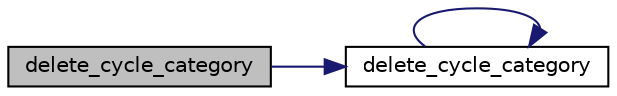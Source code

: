 digraph "delete_cycle_category"
{
 // LATEX_PDF_SIZE
  edge [fontname="Helvetica",fontsize="10",labelfontname="Helvetica",labelfontsize="10"];
  node [fontname="Helvetica",fontsize="10",shape=record];
  rankdir="LR";
  Node1 [label="delete_cycle_category",height=0.2,width=0.4,color="black", fillcolor="grey75", style="filled", fontcolor="black",tooltip=" "];
  Node1 -> Node2 [color="midnightblue",fontsize="10",style="solid",fontname="Helvetica"];
  Node2 [label="delete_cycle_category",height=0.2,width=0.4,color="black", fillcolor="white", style="filled",URL="$category__functions_8c.html#a83fdf3b84d1599eb72be1b405812a240",tooltip=" "];
  Node2 -> Node2 [color="midnightblue",fontsize="10",style="solid",fontname="Helvetica"];
}
